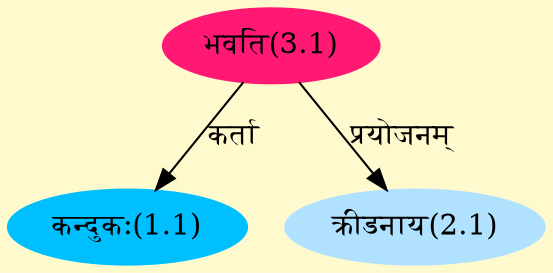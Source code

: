 digraph G{
rankdir=BT;
 compound=true;
 bgcolor="lemonchiffon1";
Node1_1 [style=filled, color="#00BFFF" label = "कन्दुकः(1.1)"]
Node3_1 [style=filled, color="#FF1975" label = "भवति(3.1)"]
Node2_1 [style=filled, color="#B0E2FF" label = "क्रीडनाय(2.1)"]
/* Start of Relations section */

Node1_1 -> Node3_1 [  label="कर्ता"  dir="back" ]
Node2_1 -> Node3_1 [  label="प्रयोजनम्"  dir="back" ]
}

